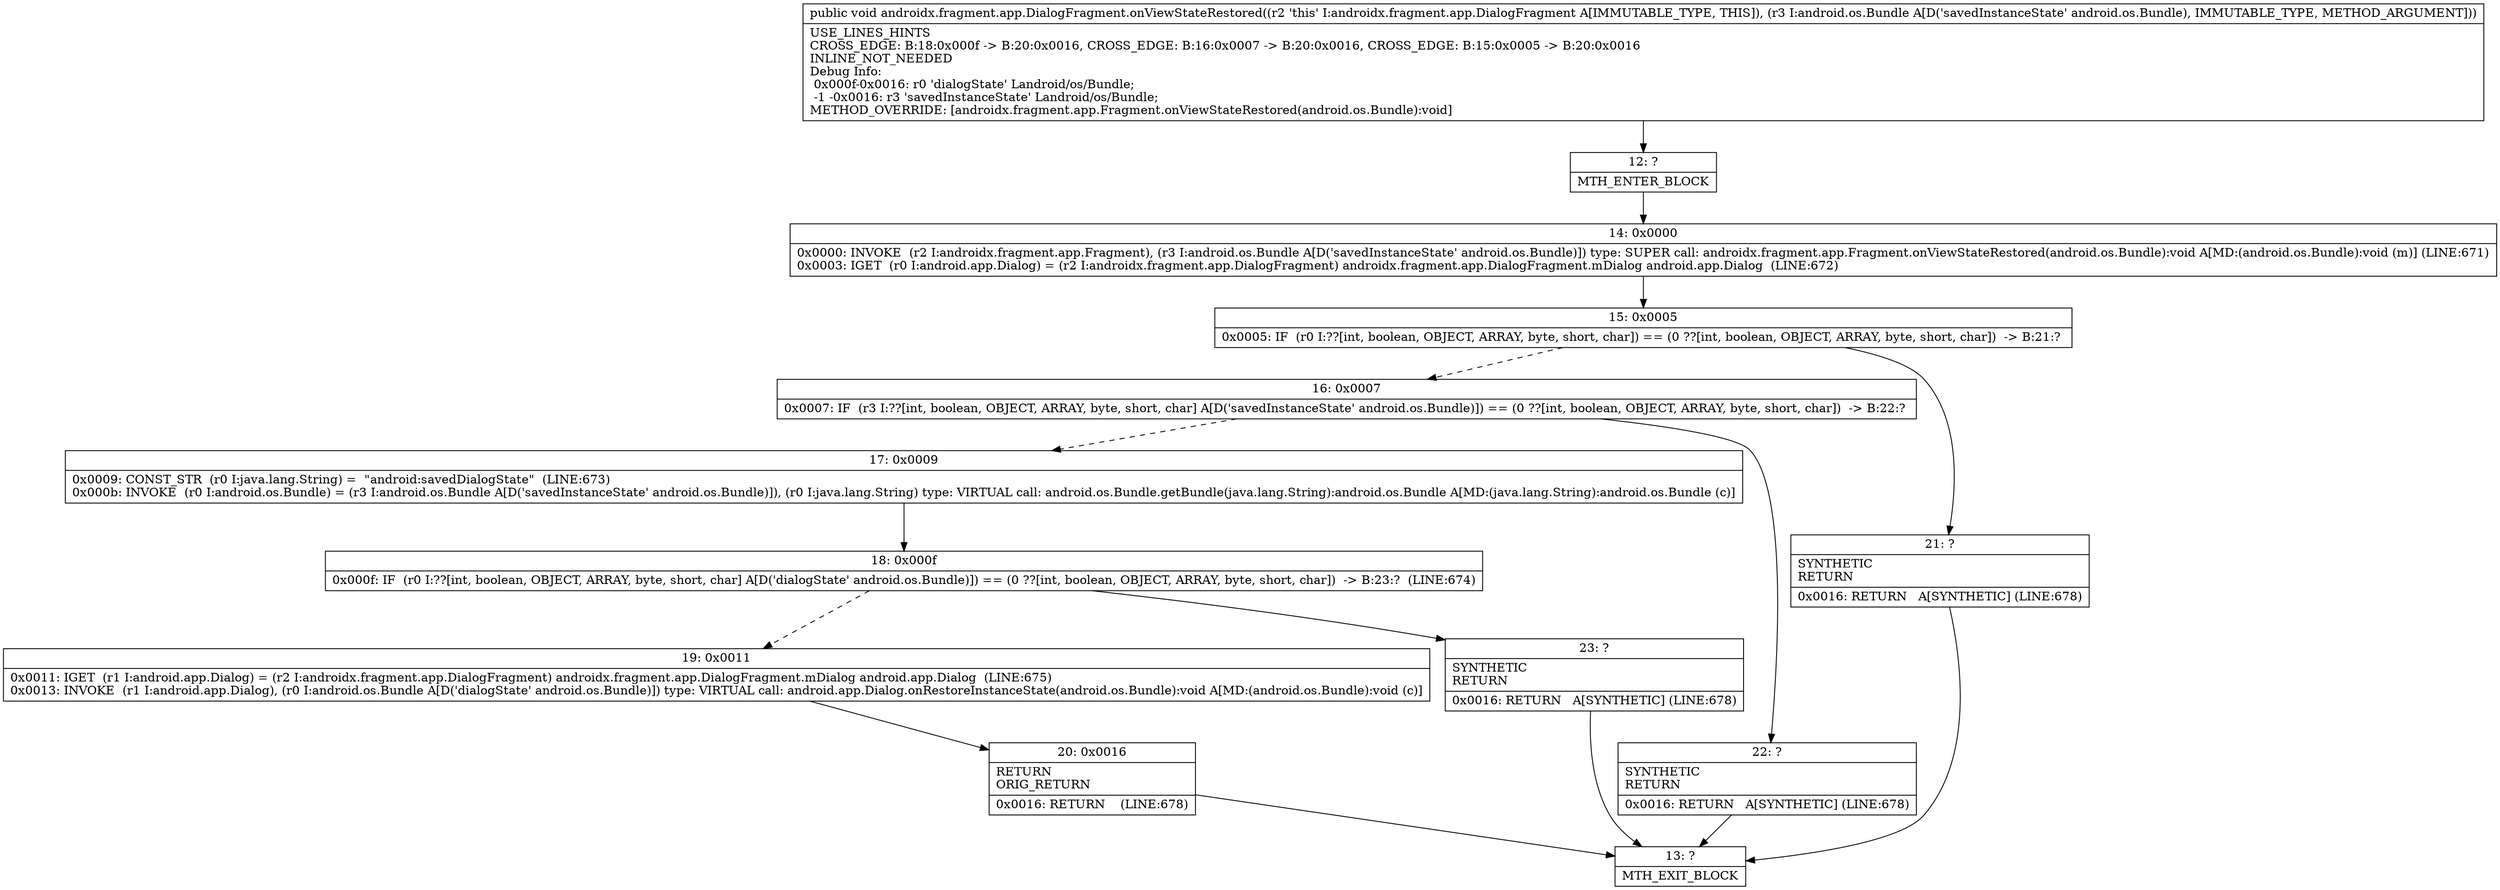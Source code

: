 digraph "CFG forandroidx.fragment.app.DialogFragment.onViewStateRestored(Landroid\/os\/Bundle;)V" {
Node_12 [shape=record,label="{12\:\ ?|MTH_ENTER_BLOCK\l}"];
Node_14 [shape=record,label="{14\:\ 0x0000|0x0000: INVOKE  (r2 I:androidx.fragment.app.Fragment), (r3 I:android.os.Bundle A[D('savedInstanceState' android.os.Bundle)]) type: SUPER call: androidx.fragment.app.Fragment.onViewStateRestored(android.os.Bundle):void A[MD:(android.os.Bundle):void (m)] (LINE:671)\l0x0003: IGET  (r0 I:android.app.Dialog) = (r2 I:androidx.fragment.app.DialogFragment) androidx.fragment.app.DialogFragment.mDialog android.app.Dialog  (LINE:672)\l}"];
Node_15 [shape=record,label="{15\:\ 0x0005|0x0005: IF  (r0 I:??[int, boolean, OBJECT, ARRAY, byte, short, char]) == (0 ??[int, boolean, OBJECT, ARRAY, byte, short, char])  \-\> B:21:? \l}"];
Node_16 [shape=record,label="{16\:\ 0x0007|0x0007: IF  (r3 I:??[int, boolean, OBJECT, ARRAY, byte, short, char] A[D('savedInstanceState' android.os.Bundle)]) == (0 ??[int, boolean, OBJECT, ARRAY, byte, short, char])  \-\> B:22:? \l}"];
Node_17 [shape=record,label="{17\:\ 0x0009|0x0009: CONST_STR  (r0 I:java.lang.String) =  \"android:savedDialogState\"  (LINE:673)\l0x000b: INVOKE  (r0 I:android.os.Bundle) = (r3 I:android.os.Bundle A[D('savedInstanceState' android.os.Bundle)]), (r0 I:java.lang.String) type: VIRTUAL call: android.os.Bundle.getBundle(java.lang.String):android.os.Bundle A[MD:(java.lang.String):android.os.Bundle (c)]\l}"];
Node_18 [shape=record,label="{18\:\ 0x000f|0x000f: IF  (r0 I:??[int, boolean, OBJECT, ARRAY, byte, short, char] A[D('dialogState' android.os.Bundle)]) == (0 ??[int, boolean, OBJECT, ARRAY, byte, short, char])  \-\> B:23:?  (LINE:674)\l}"];
Node_19 [shape=record,label="{19\:\ 0x0011|0x0011: IGET  (r1 I:android.app.Dialog) = (r2 I:androidx.fragment.app.DialogFragment) androidx.fragment.app.DialogFragment.mDialog android.app.Dialog  (LINE:675)\l0x0013: INVOKE  (r1 I:android.app.Dialog), (r0 I:android.os.Bundle A[D('dialogState' android.os.Bundle)]) type: VIRTUAL call: android.app.Dialog.onRestoreInstanceState(android.os.Bundle):void A[MD:(android.os.Bundle):void (c)]\l}"];
Node_20 [shape=record,label="{20\:\ 0x0016|RETURN\lORIG_RETURN\l|0x0016: RETURN    (LINE:678)\l}"];
Node_13 [shape=record,label="{13\:\ ?|MTH_EXIT_BLOCK\l}"];
Node_23 [shape=record,label="{23\:\ ?|SYNTHETIC\lRETURN\l|0x0016: RETURN   A[SYNTHETIC] (LINE:678)\l}"];
Node_22 [shape=record,label="{22\:\ ?|SYNTHETIC\lRETURN\l|0x0016: RETURN   A[SYNTHETIC] (LINE:678)\l}"];
Node_21 [shape=record,label="{21\:\ ?|SYNTHETIC\lRETURN\l|0x0016: RETURN   A[SYNTHETIC] (LINE:678)\l}"];
MethodNode[shape=record,label="{public void androidx.fragment.app.DialogFragment.onViewStateRestored((r2 'this' I:androidx.fragment.app.DialogFragment A[IMMUTABLE_TYPE, THIS]), (r3 I:android.os.Bundle A[D('savedInstanceState' android.os.Bundle), IMMUTABLE_TYPE, METHOD_ARGUMENT]))  | USE_LINES_HINTS\lCROSS_EDGE: B:18:0x000f \-\> B:20:0x0016, CROSS_EDGE: B:16:0x0007 \-\> B:20:0x0016, CROSS_EDGE: B:15:0x0005 \-\> B:20:0x0016\lINLINE_NOT_NEEDED\lDebug Info:\l  0x000f\-0x0016: r0 'dialogState' Landroid\/os\/Bundle;\l  \-1 \-0x0016: r3 'savedInstanceState' Landroid\/os\/Bundle;\lMETHOD_OVERRIDE: [androidx.fragment.app.Fragment.onViewStateRestored(android.os.Bundle):void]\l}"];
MethodNode -> Node_12;Node_12 -> Node_14;
Node_14 -> Node_15;
Node_15 -> Node_16[style=dashed];
Node_15 -> Node_21;
Node_16 -> Node_17[style=dashed];
Node_16 -> Node_22;
Node_17 -> Node_18;
Node_18 -> Node_19[style=dashed];
Node_18 -> Node_23;
Node_19 -> Node_20;
Node_20 -> Node_13;
Node_23 -> Node_13;
Node_22 -> Node_13;
Node_21 -> Node_13;
}

